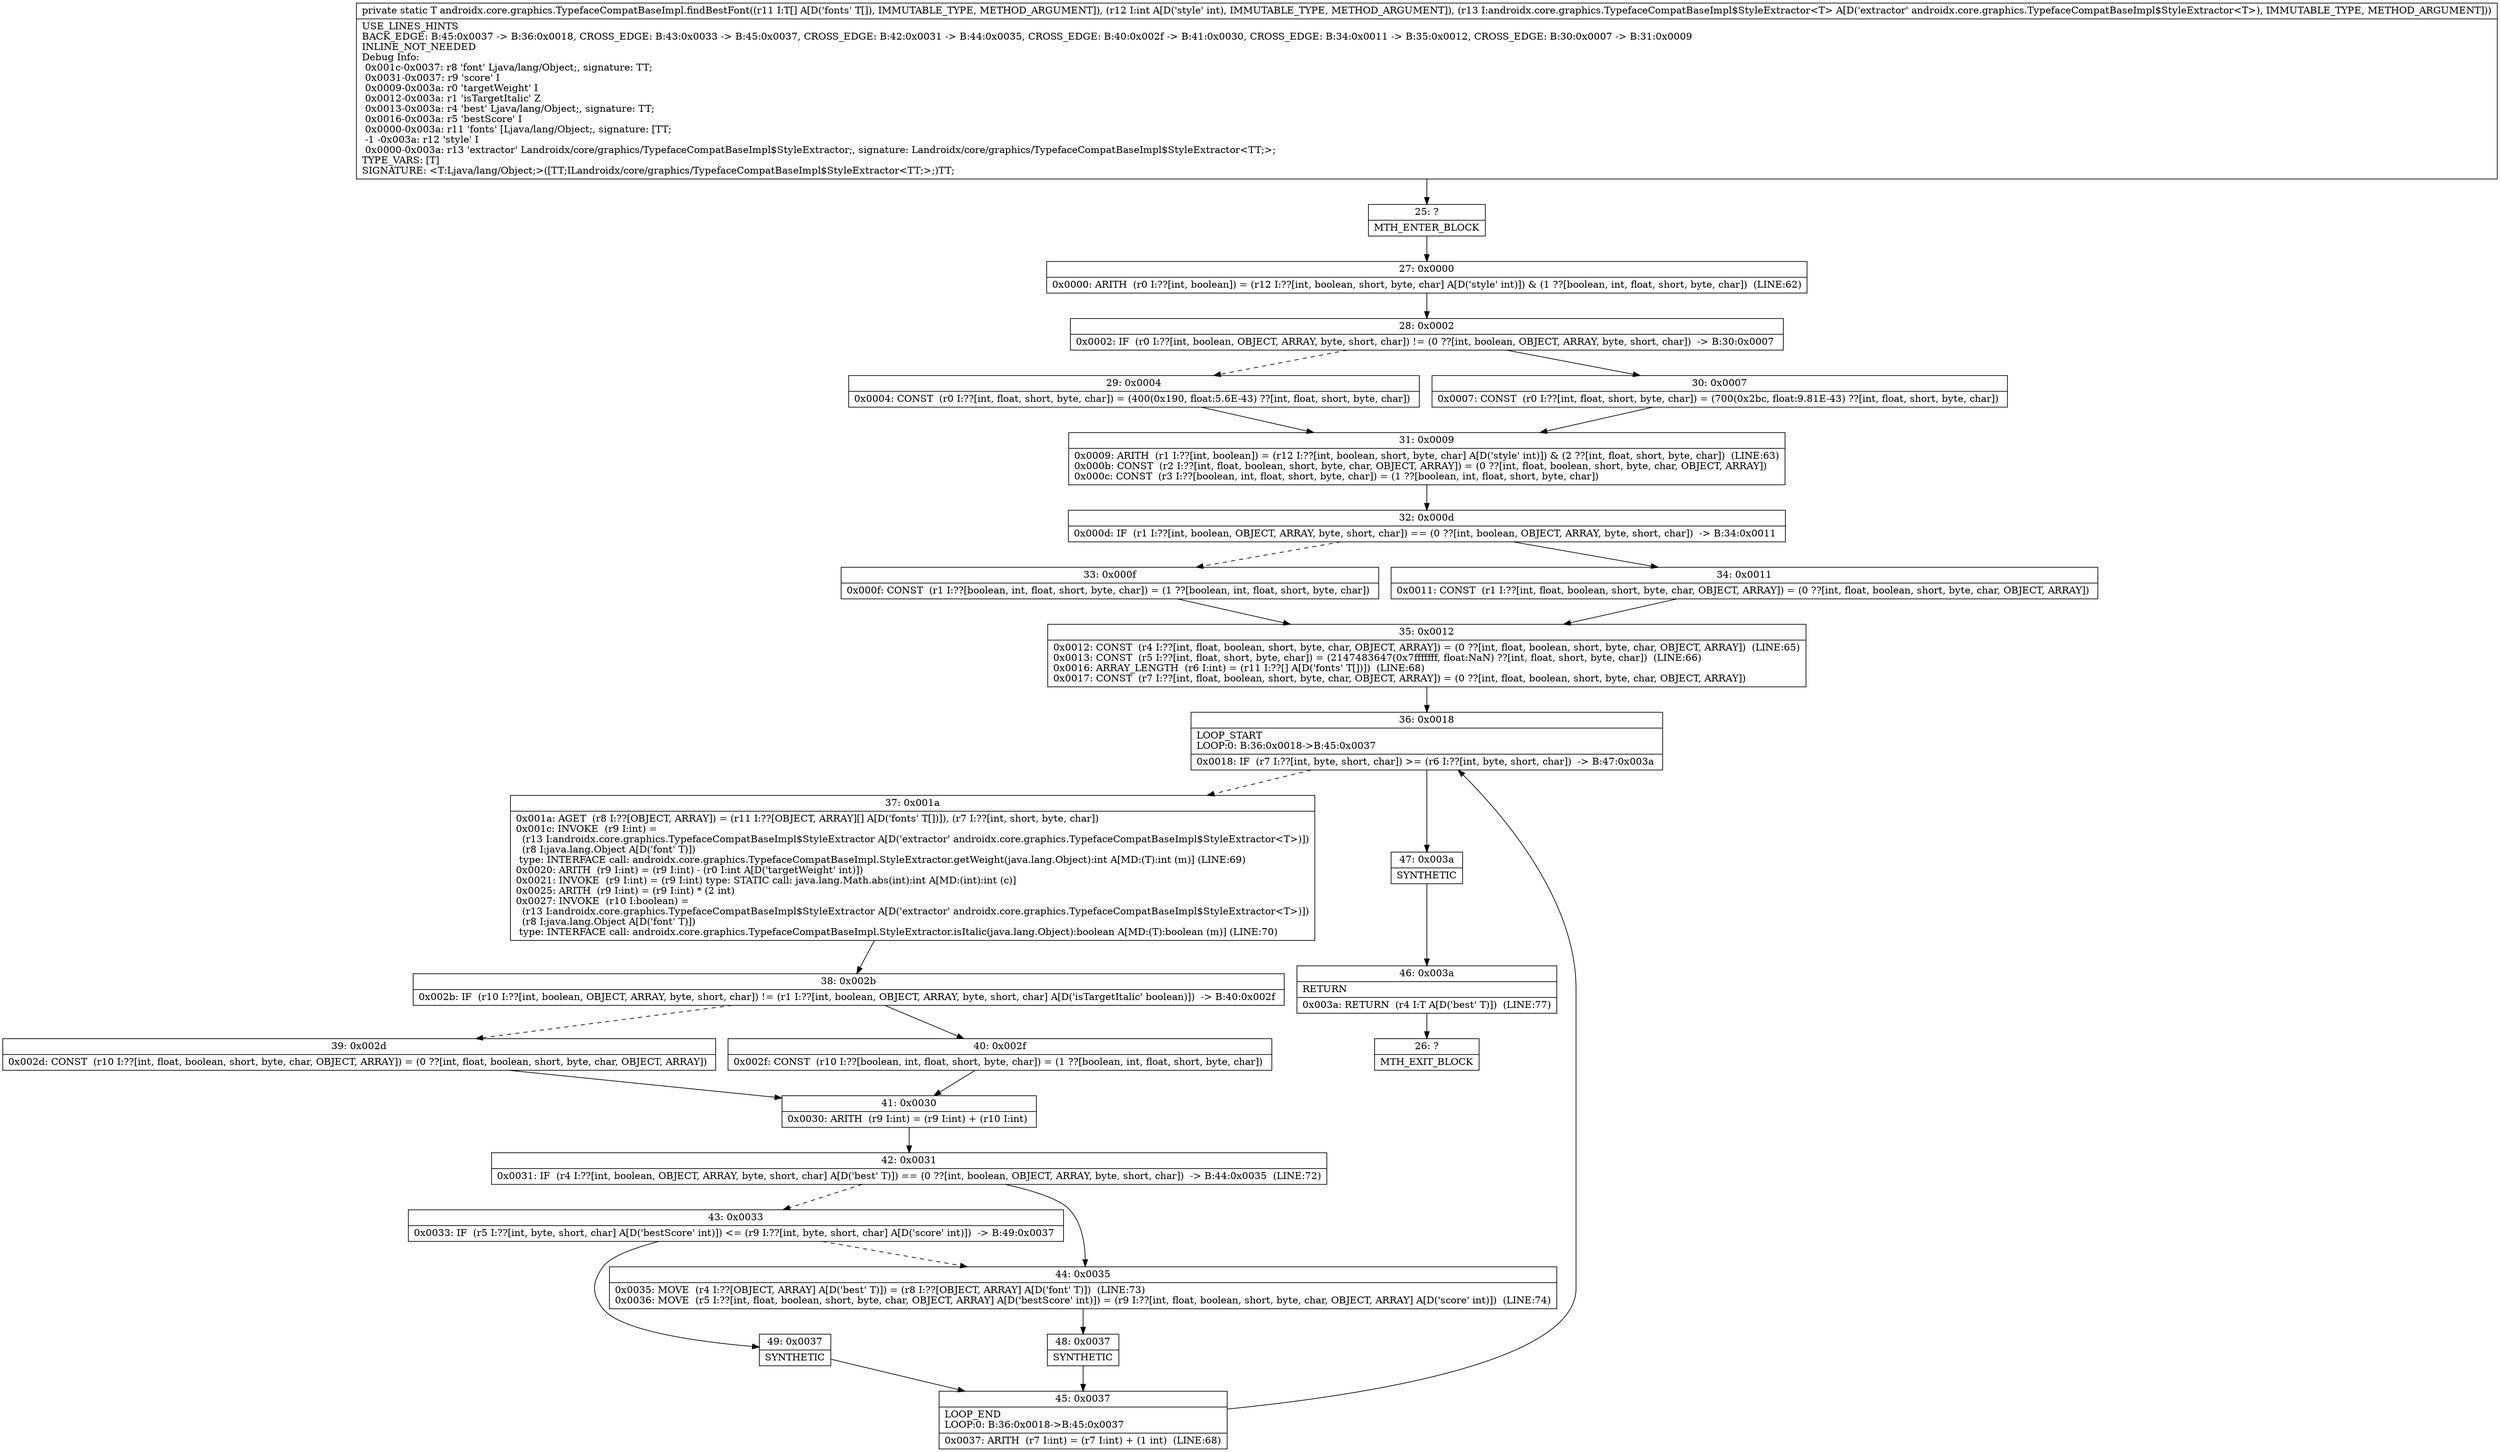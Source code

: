 digraph "CFG forandroidx.core.graphics.TypefaceCompatBaseImpl.findBestFont([Ljava\/lang\/Object;ILandroidx\/core\/graphics\/TypefaceCompatBaseImpl$StyleExtractor;)Ljava\/lang\/Object;" {
Node_25 [shape=record,label="{25\:\ ?|MTH_ENTER_BLOCK\l}"];
Node_27 [shape=record,label="{27\:\ 0x0000|0x0000: ARITH  (r0 I:??[int, boolean]) = (r12 I:??[int, boolean, short, byte, char] A[D('style' int)]) & (1 ??[boolean, int, float, short, byte, char])  (LINE:62)\l}"];
Node_28 [shape=record,label="{28\:\ 0x0002|0x0002: IF  (r0 I:??[int, boolean, OBJECT, ARRAY, byte, short, char]) != (0 ??[int, boolean, OBJECT, ARRAY, byte, short, char])  \-\> B:30:0x0007 \l}"];
Node_29 [shape=record,label="{29\:\ 0x0004|0x0004: CONST  (r0 I:??[int, float, short, byte, char]) = (400(0x190, float:5.6E\-43) ??[int, float, short, byte, char]) \l}"];
Node_31 [shape=record,label="{31\:\ 0x0009|0x0009: ARITH  (r1 I:??[int, boolean]) = (r12 I:??[int, boolean, short, byte, char] A[D('style' int)]) & (2 ??[int, float, short, byte, char])  (LINE:63)\l0x000b: CONST  (r2 I:??[int, float, boolean, short, byte, char, OBJECT, ARRAY]) = (0 ??[int, float, boolean, short, byte, char, OBJECT, ARRAY]) \l0x000c: CONST  (r3 I:??[boolean, int, float, short, byte, char]) = (1 ??[boolean, int, float, short, byte, char]) \l}"];
Node_32 [shape=record,label="{32\:\ 0x000d|0x000d: IF  (r1 I:??[int, boolean, OBJECT, ARRAY, byte, short, char]) == (0 ??[int, boolean, OBJECT, ARRAY, byte, short, char])  \-\> B:34:0x0011 \l}"];
Node_33 [shape=record,label="{33\:\ 0x000f|0x000f: CONST  (r1 I:??[boolean, int, float, short, byte, char]) = (1 ??[boolean, int, float, short, byte, char]) \l}"];
Node_35 [shape=record,label="{35\:\ 0x0012|0x0012: CONST  (r4 I:??[int, float, boolean, short, byte, char, OBJECT, ARRAY]) = (0 ??[int, float, boolean, short, byte, char, OBJECT, ARRAY])  (LINE:65)\l0x0013: CONST  (r5 I:??[int, float, short, byte, char]) = (2147483647(0x7fffffff, float:NaN) ??[int, float, short, byte, char])  (LINE:66)\l0x0016: ARRAY_LENGTH  (r6 I:int) = (r11 I:??[] A[D('fonts' T[])])  (LINE:68)\l0x0017: CONST  (r7 I:??[int, float, boolean, short, byte, char, OBJECT, ARRAY]) = (0 ??[int, float, boolean, short, byte, char, OBJECT, ARRAY]) \l}"];
Node_36 [shape=record,label="{36\:\ 0x0018|LOOP_START\lLOOP:0: B:36:0x0018\-\>B:45:0x0037\l|0x0018: IF  (r7 I:??[int, byte, short, char]) \>= (r6 I:??[int, byte, short, char])  \-\> B:47:0x003a \l}"];
Node_37 [shape=record,label="{37\:\ 0x001a|0x001a: AGET  (r8 I:??[OBJECT, ARRAY]) = (r11 I:??[OBJECT, ARRAY][] A[D('fonts' T[])]), (r7 I:??[int, short, byte, char]) \l0x001c: INVOKE  (r9 I:int) = \l  (r13 I:androidx.core.graphics.TypefaceCompatBaseImpl$StyleExtractor A[D('extractor' androidx.core.graphics.TypefaceCompatBaseImpl$StyleExtractor\<T\>)])\l  (r8 I:java.lang.Object A[D('font' T)])\l type: INTERFACE call: androidx.core.graphics.TypefaceCompatBaseImpl.StyleExtractor.getWeight(java.lang.Object):int A[MD:(T):int (m)] (LINE:69)\l0x0020: ARITH  (r9 I:int) = (r9 I:int) \- (r0 I:int A[D('targetWeight' int)]) \l0x0021: INVOKE  (r9 I:int) = (r9 I:int) type: STATIC call: java.lang.Math.abs(int):int A[MD:(int):int (c)]\l0x0025: ARITH  (r9 I:int) = (r9 I:int) * (2 int) \l0x0027: INVOKE  (r10 I:boolean) = \l  (r13 I:androidx.core.graphics.TypefaceCompatBaseImpl$StyleExtractor A[D('extractor' androidx.core.graphics.TypefaceCompatBaseImpl$StyleExtractor\<T\>)])\l  (r8 I:java.lang.Object A[D('font' T)])\l type: INTERFACE call: androidx.core.graphics.TypefaceCompatBaseImpl.StyleExtractor.isItalic(java.lang.Object):boolean A[MD:(T):boolean (m)] (LINE:70)\l}"];
Node_38 [shape=record,label="{38\:\ 0x002b|0x002b: IF  (r10 I:??[int, boolean, OBJECT, ARRAY, byte, short, char]) != (r1 I:??[int, boolean, OBJECT, ARRAY, byte, short, char] A[D('isTargetItalic' boolean)])  \-\> B:40:0x002f \l}"];
Node_39 [shape=record,label="{39\:\ 0x002d|0x002d: CONST  (r10 I:??[int, float, boolean, short, byte, char, OBJECT, ARRAY]) = (0 ??[int, float, boolean, short, byte, char, OBJECT, ARRAY]) \l}"];
Node_41 [shape=record,label="{41\:\ 0x0030|0x0030: ARITH  (r9 I:int) = (r9 I:int) + (r10 I:int) \l}"];
Node_42 [shape=record,label="{42\:\ 0x0031|0x0031: IF  (r4 I:??[int, boolean, OBJECT, ARRAY, byte, short, char] A[D('best' T)]) == (0 ??[int, boolean, OBJECT, ARRAY, byte, short, char])  \-\> B:44:0x0035  (LINE:72)\l}"];
Node_43 [shape=record,label="{43\:\ 0x0033|0x0033: IF  (r5 I:??[int, byte, short, char] A[D('bestScore' int)]) \<= (r9 I:??[int, byte, short, char] A[D('score' int)])  \-\> B:49:0x0037 \l}"];
Node_49 [shape=record,label="{49\:\ 0x0037|SYNTHETIC\l}"];
Node_45 [shape=record,label="{45\:\ 0x0037|LOOP_END\lLOOP:0: B:36:0x0018\-\>B:45:0x0037\l|0x0037: ARITH  (r7 I:int) = (r7 I:int) + (1 int)  (LINE:68)\l}"];
Node_44 [shape=record,label="{44\:\ 0x0035|0x0035: MOVE  (r4 I:??[OBJECT, ARRAY] A[D('best' T)]) = (r8 I:??[OBJECT, ARRAY] A[D('font' T)])  (LINE:73)\l0x0036: MOVE  (r5 I:??[int, float, boolean, short, byte, char, OBJECT, ARRAY] A[D('bestScore' int)]) = (r9 I:??[int, float, boolean, short, byte, char, OBJECT, ARRAY] A[D('score' int)])  (LINE:74)\l}"];
Node_48 [shape=record,label="{48\:\ 0x0037|SYNTHETIC\l}"];
Node_40 [shape=record,label="{40\:\ 0x002f|0x002f: CONST  (r10 I:??[boolean, int, float, short, byte, char]) = (1 ??[boolean, int, float, short, byte, char]) \l}"];
Node_47 [shape=record,label="{47\:\ 0x003a|SYNTHETIC\l}"];
Node_46 [shape=record,label="{46\:\ 0x003a|RETURN\l|0x003a: RETURN  (r4 I:T A[D('best' T)])  (LINE:77)\l}"];
Node_26 [shape=record,label="{26\:\ ?|MTH_EXIT_BLOCK\l}"];
Node_34 [shape=record,label="{34\:\ 0x0011|0x0011: CONST  (r1 I:??[int, float, boolean, short, byte, char, OBJECT, ARRAY]) = (0 ??[int, float, boolean, short, byte, char, OBJECT, ARRAY]) \l}"];
Node_30 [shape=record,label="{30\:\ 0x0007|0x0007: CONST  (r0 I:??[int, float, short, byte, char]) = (700(0x2bc, float:9.81E\-43) ??[int, float, short, byte, char]) \l}"];
MethodNode[shape=record,label="{private static T androidx.core.graphics.TypefaceCompatBaseImpl.findBestFont((r11 I:T[] A[D('fonts' T[]), IMMUTABLE_TYPE, METHOD_ARGUMENT]), (r12 I:int A[D('style' int), IMMUTABLE_TYPE, METHOD_ARGUMENT]), (r13 I:androidx.core.graphics.TypefaceCompatBaseImpl$StyleExtractor\<T\> A[D('extractor' androidx.core.graphics.TypefaceCompatBaseImpl$StyleExtractor\<T\>), IMMUTABLE_TYPE, METHOD_ARGUMENT]))  | USE_LINES_HINTS\lBACK_EDGE: B:45:0x0037 \-\> B:36:0x0018, CROSS_EDGE: B:43:0x0033 \-\> B:45:0x0037, CROSS_EDGE: B:42:0x0031 \-\> B:44:0x0035, CROSS_EDGE: B:40:0x002f \-\> B:41:0x0030, CROSS_EDGE: B:34:0x0011 \-\> B:35:0x0012, CROSS_EDGE: B:30:0x0007 \-\> B:31:0x0009\lINLINE_NOT_NEEDED\lDebug Info:\l  0x001c\-0x0037: r8 'font' Ljava\/lang\/Object;, signature: TT;\l  0x0031\-0x0037: r9 'score' I\l  0x0009\-0x003a: r0 'targetWeight' I\l  0x0012\-0x003a: r1 'isTargetItalic' Z\l  0x0013\-0x003a: r4 'best' Ljava\/lang\/Object;, signature: TT;\l  0x0016\-0x003a: r5 'bestScore' I\l  0x0000\-0x003a: r11 'fonts' [Ljava\/lang\/Object;, signature: [TT;\l  \-1 \-0x003a: r12 'style' I\l  0x0000\-0x003a: r13 'extractor' Landroidx\/core\/graphics\/TypefaceCompatBaseImpl$StyleExtractor;, signature: Landroidx\/core\/graphics\/TypefaceCompatBaseImpl$StyleExtractor\<TT;\>;\lTYPE_VARS: [T]\lSIGNATURE: \<T:Ljava\/lang\/Object;\>([TT;ILandroidx\/core\/graphics\/TypefaceCompatBaseImpl$StyleExtractor\<TT;\>;)TT;\l}"];
MethodNode -> Node_25;Node_25 -> Node_27;
Node_27 -> Node_28;
Node_28 -> Node_29[style=dashed];
Node_28 -> Node_30;
Node_29 -> Node_31;
Node_31 -> Node_32;
Node_32 -> Node_33[style=dashed];
Node_32 -> Node_34;
Node_33 -> Node_35;
Node_35 -> Node_36;
Node_36 -> Node_37[style=dashed];
Node_36 -> Node_47;
Node_37 -> Node_38;
Node_38 -> Node_39[style=dashed];
Node_38 -> Node_40;
Node_39 -> Node_41;
Node_41 -> Node_42;
Node_42 -> Node_43[style=dashed];
Node_42 -> Node_44;
Node_43 -> Node_44[style=dashed];
Node_43 -> Node_49;
Node_49 -> Node_45;
Node_45 -> Node_36;
Node_44 -> Node_48;
Node_48 -> Node_45;
Node_40 -> Node_41;
Node_47 -> Node_46;
Node_46 -> Node_26;
Node_34 -> Node_35;
Node_30 -> Node_31;
}

